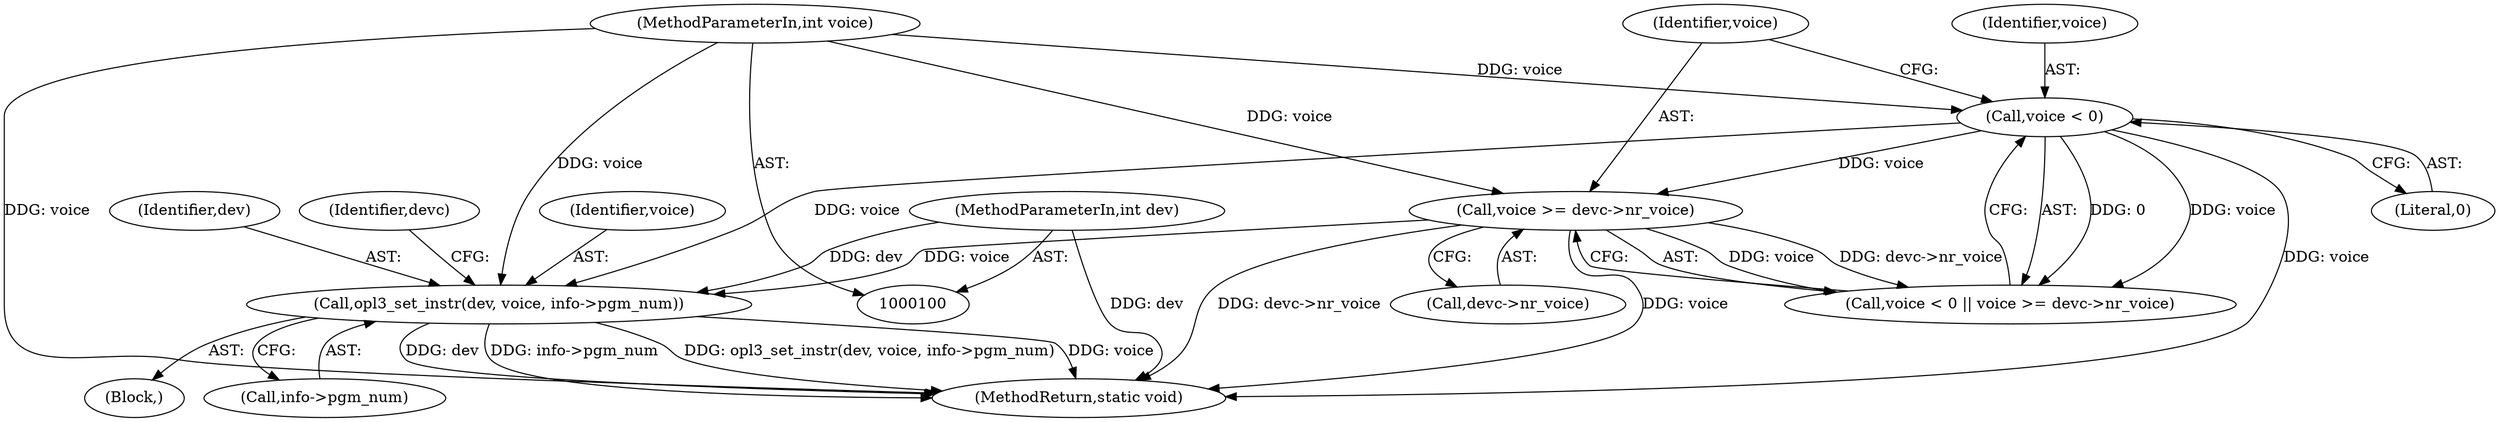 digraph "0_linux_4d00135a680727f6c3be78f8befaac009030e4df_0@pointer" {
"1000136" [label="(Call,opl3_set_instr(dev, voice, info->pgm_num))"];
"1000101" [label="(MethodParameterIn,int dev)"];
"1000108" [label="(Call,voice < 0)"];
"1000102" [label="(MethodParameterIn,int voice)"];
"1000111" [label="(Call,voice >= devc->nr_voice)"];
"1000104" [label="(Block,)"];
"1000102" [label="(MethodParameterIn,int voice)"];
"1000109" [label="(Identifier,voice)"];
"1000138" [label="(Identifier,voice)"];
"1000110" [label="(Literal,0)"];
"1000139" [label="(Call,info->pgm_num)"];
"1000112" [label="(Identifier,voice)"];
"1000111" [label="(Call,voice >= devc->nr_voice)"];
"1000107" [label="(Call,voice < 0 || voice >= devc->nr_voice)"];
"1000113" [label="(Call,devc->nr_voice)"];
"1000137" [label="(Identifier,dev)"];
"1000136" [label="(Call,opl3_set_instr(dev, voice, info->pgm_num))"];
"1000146" [label="(Identifier,devc)"];
"1000101" [label="(MethodParameterIn,int dev)"];
"1000108" [label="(Call,voice < 0)"];
"1000192" [label="(MethodReturn,static void)"];
"1000136" -> "1000104"  [label="AST: "];
"1000136" -> "1000139"  [label="CFG: "];
"1000137" -> "1000136"  [label="AST: "];
"1000138" -> "1000136"  [label="AST: "];
"1000139" -> "1000136"  [label="AST: "];
"1000146" -> "1000136"  [label="CFG: "];
"1000136" -> "1000192"  [label="DDG: info->pgm_num"];
"1000136" -> "1000192"  [label="DDG: opl3_set_instr(dev, voice, info->pgm_num)"];
"1000136" -> "1000192"  [label="DDG: voice"];
"1000136" -> "1000192"  [label="DDG: dev"];
"1000101" -> "1000136"  [label="DDG: dev"];
"1000108" -> "1000136"  [label="DDG: voice"];
"1000111" -> "1000136"  [label="DDG: voice"];
"1000102" -> "1000136"  [label="DDG: voice"];
"1000101" -> "1000100"  [label="AST: "];
"1000101" -> "1000192"  [label="DDG: dev"];
"1000108" -> "1000107"  [label="AST: "];
"1000108" -> "1000110"  [label="CFG: "];
"1000109" -> "1000108"  [label="AST: "];
"1000110" -> "1000108"  [label="AST: "];
"1000112" -> "1000108"  [label="CFG: "];
"1000107" -> "1000108"  [label="CFG: "];
"1000108" -> "1000192"  [label="DDG: voice"];
"1000108" -> "1000107"  [label="DDG: voice"];
"1000108" -> "1000107"  [label="DDG: 0"];
"1000102" -> "1000108"  [label="DDG: voice"];
"1000108" -> "1000111"  [label="DDG: voice"];
"1000102" -> "1000100"  [label="AST: "];
"1000102" -> "1000192"  [label="DDG: voice"];
"1000102" -> "1000111"  [label="DDG: voice"];
"1000111" -> "1000107"  [label="AST: "];
"1000111" -> "1000113"  [label="CFG: "];
"1000112" -> "1000111"  [label="AST: "];
"1000113" -> "1000111"  [label="AST: "];
"1000107" -> "1000111"  [label="CFG: "];
"1000111" -> "1000192"  [label="DDG: voice"];
"1000111" -> "1000192"  [label="DDG: devc->nr_voice"];
"1000111" -> "1000107"  [label="DDG: voice"];
"1000111" -> "1000107"  [label="DDG: devc->nr_voice"];
}
